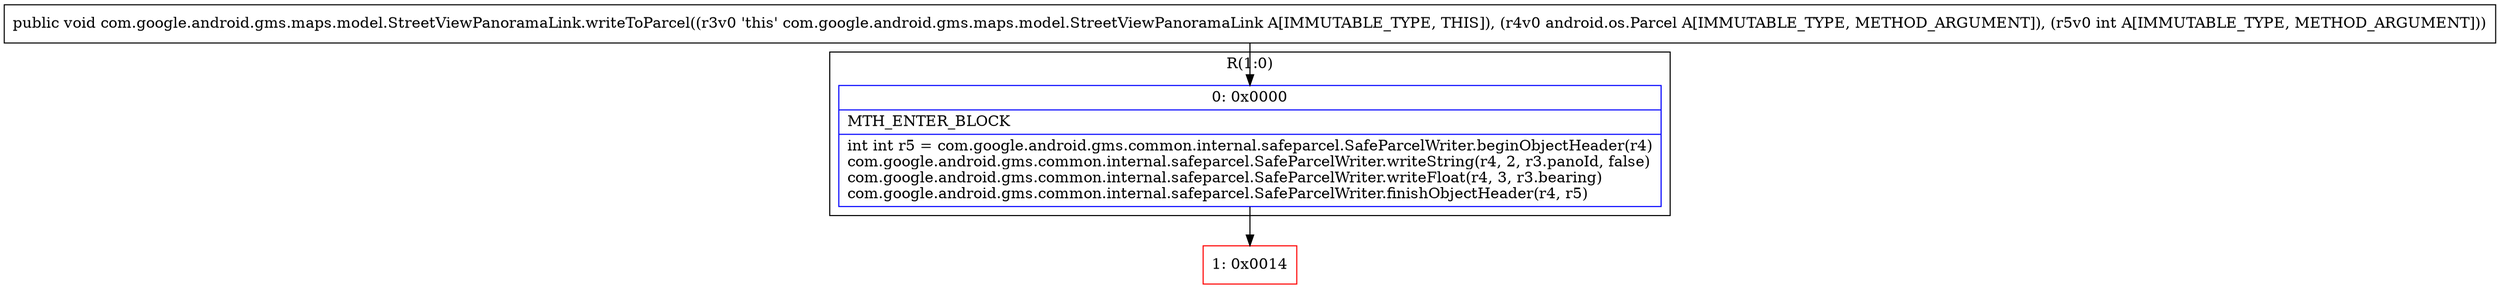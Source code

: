digraph "CFG forcom.google.android.gms.maps.model.StreetViewPanoramaLink.writeToParcel(Landroid\/os\/Parcel;I)V" {
subgraph cluster_Region_1821310471 {
label = "R(1:0)";
node [shape=record,color=blue];
Node_0 [shape=record,label="{0\:\ 0x0000|MTH_ENTER_BLOCK\l|int int r5 = com.google.android.gms.common.internal.safeparcel.SafeParcelWriter.beginObjectHeader(r4)\lcom.google.android.gms.common.internal.safeparcel.SafeParcelWriter.writeString(r4, 2, r3.panoId, false)\lcom.google.android.gms.common.internal.safeparcel.SafeParcelWriter.writeFloat(r4, 3, r3.bearing)\lcom.google.android.gms.common.internal.safeparcel.SafeParcelWriter.finishObjectHeader(r4, r5)\l}"];
}
Node_1 [shape=record,color=red,label="{1\:\ 0x0014}"];
MethodNode[shape=record,label="{public void com.google.android.gms.maps.model.StreetViewPanoramaLink.writeToParcel((r3v0 'this' com.google.android.gms.maps.model.StreetViewPanoramaLink A[IMMUTABLE_TYPE, THIS]), (r4v0 android.os.Parcel A[IMMUTABLE_TYPE, METHOD_ARGUMENT]), (r5v0 int A[IMMUTABLE_TYPE, METHOD_ARGUMENT])) }"];
MethodNode -> Node_0;
Node_0 -> Node_1;
}

